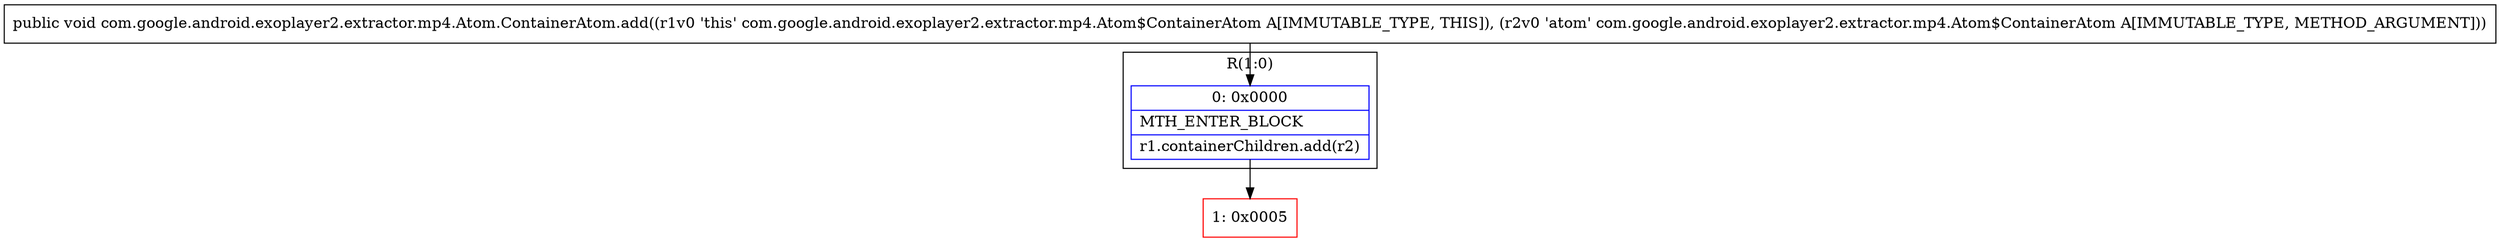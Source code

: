 digraph "CFG forcom.google.android.exoplayer2.extractor.mp4.Atom.ContainerAtom.add(Lcom\/google\/android\/exoplayer2\/extractor\/mp4\/Atom$ContainerAtom;)V" {
subgraph cluster_Region_192600853 {
label = "R(1:0)";
node [shape=record,color=blue];
Node_0 [shape=record,label="{0\:\ 0x0000|MTH_ENTER_BLOCK\l|r1.containerChildren.add(r2)\l}"];
}
Node_1 [shape=record,color=red,label="{1\:\ 0x0005}"];
MethodNode[shape=record,label="{public void com.google.android.exoplayer2.extractor.mp4.Atom.ContainerAtom.add((r1v0 'this' com.google.android.exoplayer2.extractor.mp4.Atom$ContainerAtom A[IMMUTABLE_TYPE, THIS]), (r2v0 'atom' com.google.android.exoplayer2.extractor.mp4.Atom$ContainerAtom A[IMMUTABLE_TYPE, METHOD_ARGUMENT])) }"];
MethodNode -> Node_0;
Node_0 -> Node_1;
}

